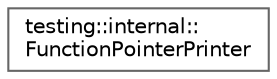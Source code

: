 digraph "Graphical Class Hierarchy"
{
 // LATEX_PDF_SIZE
  bgcolor="transparent";
  edge [fontname=Helvetica,fontsize=10,labelfontname=Helvetica,labelfontsize=10];
  node [fontname=Helvetica,fontsize=10,shape=box,height=0.2,width=0.4];
  rankdir="LR";
  Node0 [id="Node000000",label="testing::internal::\lFunctionPointerPrinter",height=0.2,width=0.4,color="grey40", fillcolor="white", style="filled",URL="$structtesting_1_1internal_1_1_function_pointer_printer.html",tooltip=" "];
}
